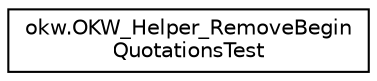 digraph "Grafische Darstellung der Klassenhierarchie"
{
 // INTERACTIVE_SVG=YES
 // LATEX_PDF_SIZE
  edge [fontname="Helvetica",fontsize="10",labelfontname="Helvetica",labelfontsize="10"];
  node [fontname="Helvetica",fontsize="10",shape=record];
  rankdir="LR";
  Node0 [label="okw.OKW_Helper_RemoveBegin\lQuotationsTest",height=0.2,width=0.4,color="black", fillcolor="white", style="filled",URL="$classokw_1_1_o_k_w___helper___remove_begin_quotations_test.html",tooltip=" "];
}
